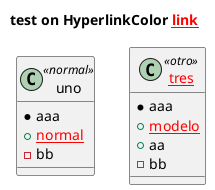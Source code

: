 {
  "sha1": "olsnxvscqzyfl25d7fqojwcdktyjdx7",
  "insertion": {
    "when": "2024-06-04T17:28:39.995Z",
    "url": "https://forum.plantuml.net/15114/hyperlinkunderline-false?show=15114#q15114",
    "user": "plantuml@gmail.com"
  }
}
@startuml
<style>
root {
  HyperlinkColor #FF0000
}
</style>

title test on HyperlinkColor [[test link]]

 class uno <<normal>> {
  * aaa
  + [[modelo normal]]
  - bb
 }
 
  class TRES AS "[[http://www.plantuml.com tres]]" <<otro>> {
  * aaa
  + [[otro modelo]]
  + aa 
  - bb
 }
@enduml
